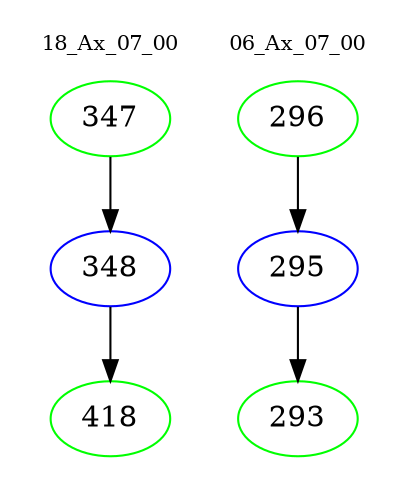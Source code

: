 digraph{
subgraph cluster_0 {
color = white
label = "18_Ax_07_00";
fontsize=10;
T0_347 [label="347", color="green"]
T0_347 -> T0_348 [color="black"]
T0_348 [label="348", color="blue"]
T0_348 -> T0_418 [color="black"]
T0_418 [label="418", color="green"]
}
subgraph cluster_1 {
color = white
label = "06_Ax_07_00";
fontsize=10;
T1_296 [label="296", color="green"]
T1_296 -> T1_295 [color="black"]
T1_295 [label="295", color="blue"]
T1_295 -> T1_293 [color="black"]
T1_293 [label="293", color="green"]
}
}
